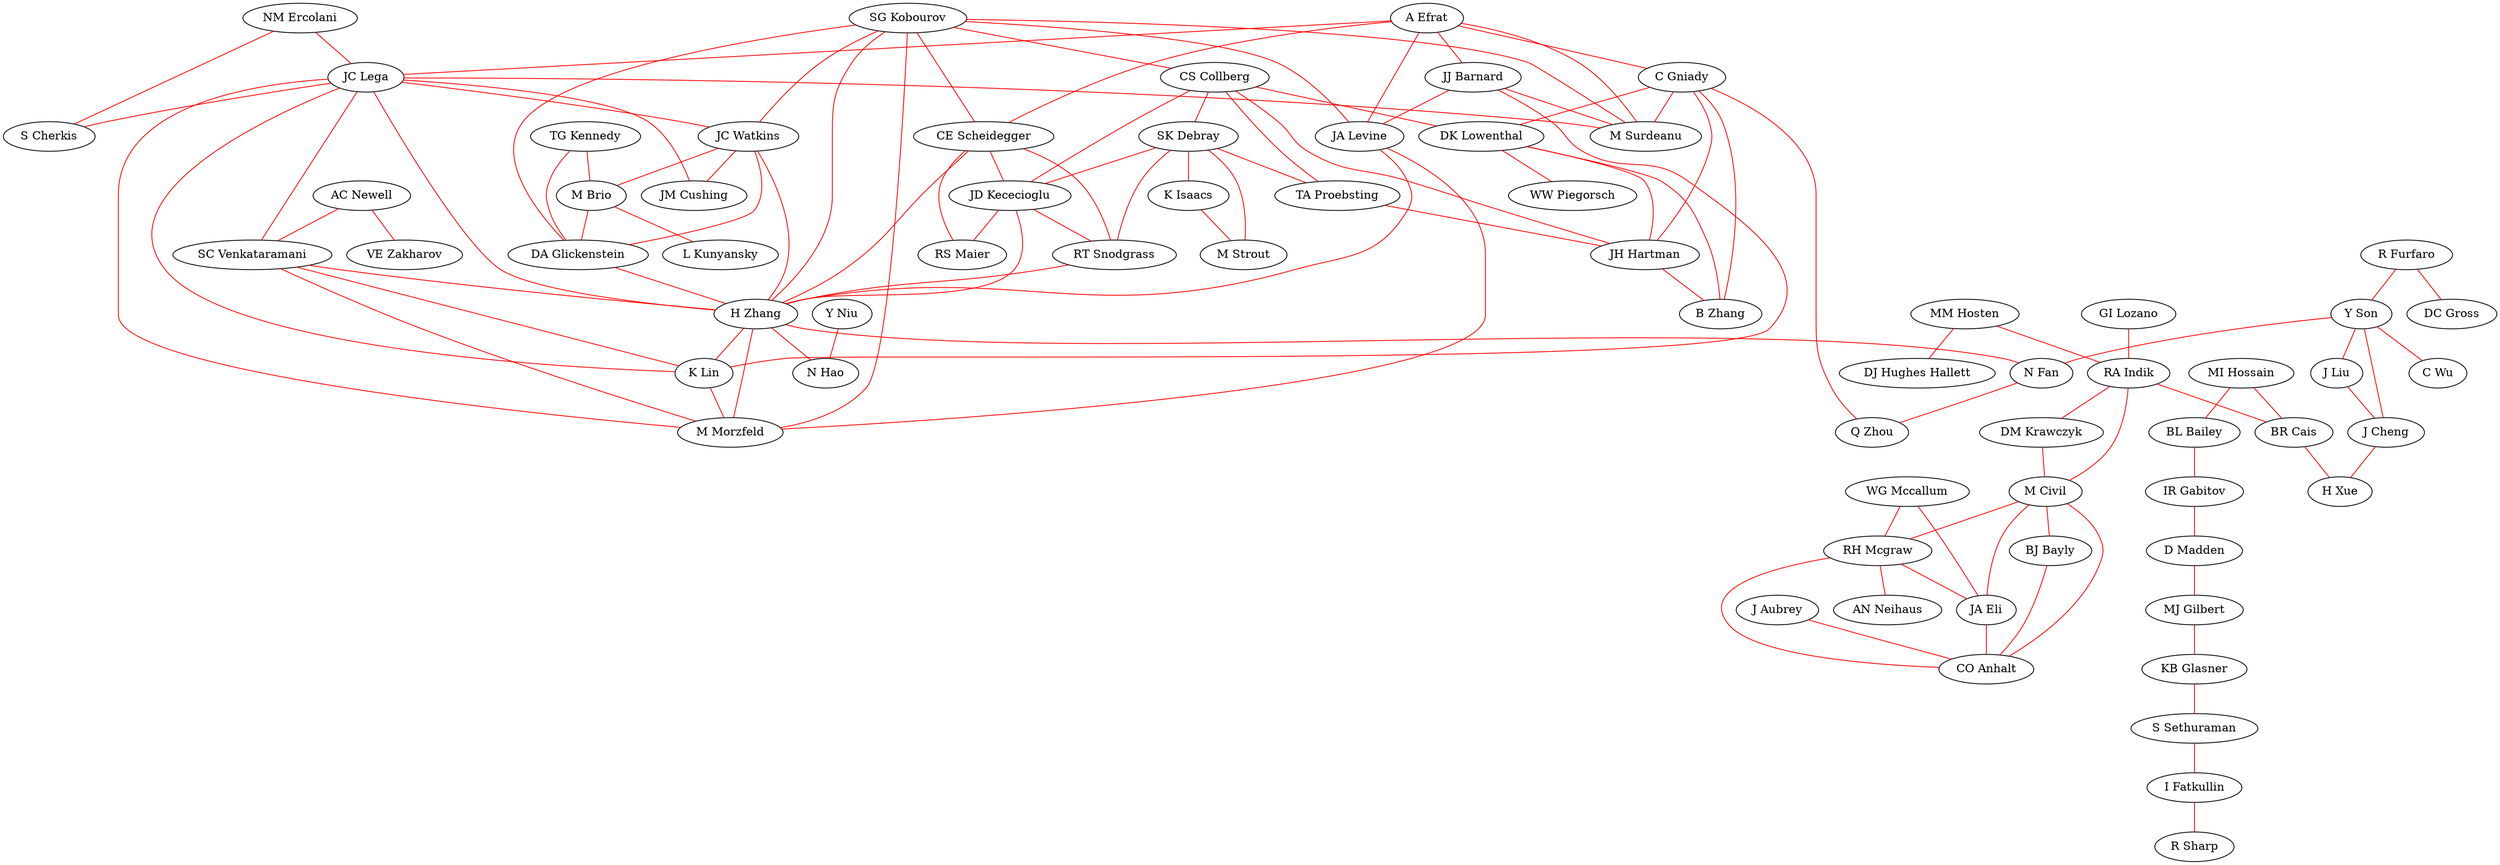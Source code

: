strict graph "" {
	node [label="\N"];
	0	 [label="MM Hosten"];
	1	 [label="DJ Hughes Hallett"];
	0 -- 1	 [color=red,
		edgetype=type1];
	3	 [label="RA Indik"];
	0 -- 3	 [color=red];
	2	 [label="GI Lozano"];
	2 -- 3	 [color=red,
		edgetype=type1];
	24	 [label="DM Krawczyk"];
	3 -- 24	 [color=red,
		edgetype=type1];
	25	 [label="M Civil"];
	3 -- 25	 [color=red,
		edgetype=type1];
	65	 [label="BR Cais"];
	3 -- 65	 [color=red];
	4	 [label="NM Ercolani"];
	6	 [label="JC Lega"];
	4 -- 6	 [color=red,
		edgetype=type1];
	34	 [label="S Cherkis"];
	4 -- 34	 [color=red,
		edgetype=type1];
	5	 [label="A Efrat"];
	5 -- 6	 [color=red,
		edgetype=type1];
	8	 [label="JJ Barnard"];
	5 -- 8	 [color=red,
		edgetype=type1];
	9	 [label="C Gniady"];
	5 -- 9	 [color=red,
		edgetype=type1];
	10	 [label="M Surdeanu"];
	5 -- 10	 [color=red,
		edgetype=type1];
	11	 [label="CE Scheidegger"];
	5 -- 11	 [color=red,
		edgetype=type1];
	12	 [label="JA Levine"];
	5 -- 12	 [color=red,
		edgetype=type1];
	6 -- 10	 [color=red,
		edgetype=type1];
	15	 [label="JC Watkins"];
	6 -- 15	 [color=red,
		edgetype=type1];
	22	 [label="JM Cushing"];
	6 -- 22	 [color=red,
		edgetype=type1];
	33	 [label="SC Venkataramani"];
	6 -- 33	 [color=red,
		edgetype=type1];
	6 -- 34	 [color=red,
		edgetype=type1];
	47	 [label="H Zhang"];
	6 -- 47	 [color=red,
		edgetype=type1];
	50	 [label="K Lin"];
	6 -- 50	 [color=red,
		edgetype=type1];
	52	 [label="M Morzfeld"];
	6 -- 52	 [color=red,
		edgetype=type1];
	7	 [label="SG Kobourov"];
	7 -- 10	 [color=red,
		edgetype=type1];
	7 -- 11	 [color=red,
		edgetype=type1];
	7 -- 12	 [color=red,
		edgetype=type1];
	7 -- 15	 [color=red,
		edgetype=type1];
	16	 [label="CS Collberg"];
	7 -- 16	 [color=red,
		edgetype=type1];
	39	 [label="DA Glickenstein"];
	7 -- 39	 [color=red,
		edgetype=type1];
	7 -- 47	 [color=red,
		edgetype=type1];
	7 -- 52	 [color=red,
		edgetype=type1];
	8 -- 10	 [color=red,
		edgetype=type1];
	8 -- 12	 [color=red,
		edgetype=type1];
	8 -- 50	 [color=red,
		edgetype=type1];
	9 -- 10	 [color=red,
		edgetype=type1];
	18	 [label="DK Lowenthal"];
	9 -- 18	 [color=red,
		edgetype=type1];
	20	 [label="JH Hartman"];
	9 -- 20	 [color=red,
		edgetype=type1];
	48	 [label="B Zhang"];
	9 -- 48	 [color=red,
		edgetype=type1];
	61	 [label="Q Zhou"];
	9 -- 61	 [color=red,
		edgetype=type1];
	21	 [label="JD Kececioglu"];
	11 -- 21	 [color=red,
		edgetype=type1];
	35	 [label="RS Maier"];
	11 -- 35	 [color=red,
		edgetype=type1];
	36	 [label="RT Snodgrass"];
	11 -- 36	 [color=red,
		edgetype=type1];
	11 -- 47	 [color=red,
		edgetype=type1];
	12 -- 47	 [color=red,
		edgetype=type1];
	12 -- 52	 [color=red,
		edgetype=type1];
	13	 [label="MI Hossain"];
	14	 [label="BL Bailey"];
	13 -- 14	 [color=red];
	13 -- 65	 [color=red];
	26	 [label="IR Gabitov"];
	14 -- 26	 [color=red];
	15 -- 22	 [color=red,
		edgetype=type1];
	37	 [label="M Brio"];
	15 -- 37	 [color=red,
		edgetype=type1];
	15 -- 39	 [color=red,
		edgetype=type1];
	15 -- 47	 [color=red,
		edgetype=type1];
	17	 [label="SK Debray"];
	16 -- 17	 [color=red,
		edgetype=type1];
	16 -- 18	 [color=red,
		edgetype=type1];
	19	 [label="TA Proebsting"];
	16 -- 19	 [color=red,
		edgetype=type1];
	16 -- 20	 [color=red,
		edgetype=type1];
	16 -- 21	 [color=red,
		edgetype=type1];
	17 -- 19	 [color=red,
		edgetype=type1];
	17 -- 21	 [color=red,
		edgetype=type1];
	17 -- 36	 [color=red,
		edgetype=type1];
	40	 [label="K Isaacs"];
	17 -- 40	 [color=red,
		edgetype=type1];
	41	 [label="M Strout"];
	17 -- 41	 [color=red,
		edgetype=type1];
	18 -- 20	 [color=red,
		edgetype=type1];
	18 -- 48	 [color=red,
		edgetype=type1];
	49	 [label="WW Piegorsch"];
	18 -- 49	 [color=red,
		edgetype=type1];
	19 -- 20	 [color=red,
		edgetype=type1];
	20 -- 48	 [color=red,
		edgetype=type1];
	21 -- 35	 [color=red,
		edgetype=type1];
	21 -- 36	 [color=red,
		edgetype=type1];
	21 -- 47	 [color=red,
		edgetype=type1];
	23	 [label="AC Newell"];
	31	 [label="VE Zakharov"];
	23 -- 31	 [color=red,
		edgetype=type1];
	23 -- 33	 [color=red,
		edgetype=type1];
	24 -- 25	 [color=red,
		edgetype=type1];
	43	 [label="RH Mcgraw"];
	25 -- 43	 [color=red,
		edgetype=type1];
	44	 [label="JA Eli"];
	25 -- 44	 [color=red,
		edgetype=type1];
	45	 [label="BJ Bayly"];
	25 -- 45	 [color=red,
		edgetype=type1];
	46	 [label="CO Anhalt"];
	25 -- 46	 [color=red,
		edgetype=type1];
	27	 [label="D Madden"];
	26 -- 27	 [color=red];
	29	 [label="MJ Gilbert"];
	27 -- 29	 [color=red];
	28	 [label="J Aubrey"];
	28 -- 46	 [color=red,
		edgetype=type1];
	32	 [label="KB Glasner"];
	29 -- 32	 [color=red];
	30	 [label="TG Kennedy"];
	30 -- 37	 [color=red,
		edgetype=type1];
	30 -- 39	 [color=red,
		edgetype=type1];
	51	 [label="S Sethuraman"];
	32 -- 51	 [color=red];
	33 -- 47	 [color=red,
		edgetype=type1];
	33 -- 50	 [color=red,
		edgetype=type1];
	33 -- 52	 [color=red,
		edgetype=type1];
	36 -- 47	 [color=red,
		edgetype=type1];
	38	 [label="L Kunyansky"];
	37 -- 38	 [color=red,
		edgetype=type1];
	37 -- 39	 [color=red,
		edgetype=type1];
	39 -- 47	 [color=red,
		edgetype=type1];
	40 -- 41	 [color=red,
		edgetype=type1];
	42	 [label="WG Mccallum"];
	42 -- 43	 [color=red,
		edgetype=type1];
	42 -- 44	 [color=red,
		edgetype=type1];
	43 -- 44	 [color=red,
		edgetype=type1];
	43 -- 46	 [color=red,
		edgetype=type1];
	60	 [label="AN Neihaus"];
	43 -- 60	 [color=red,
		edgetype=type1];
	44 -- 46	 [color=red,
		edgetype=type1];
	45 -- 46	 [color=red,
		edgetype=type1];
	47 -- 50	 [color=red,
		edgetype=type1];
	47 -- 52	 [color=red,
		edgetype=type1];
	57	 [label="N Fan"];
	47 -- 57	 [color=red,
		edgetype=type1];
	64	 [label="N Hao"];
	47 -- 64	 [color=red,
		edgetype=type1];
	50 -- 52	 [color=red,
		edgetype=type1];
	62	 [label="I Fatkullin"];
	51 -- 62	 [color=red];
	53	 [label="R Furfaro"];
	54	 [label="Y Son"];
	53 -- 54	 [color=red,
		edgetype=type1];
	55	 [label="DC Gross"];
	53 -- 55	 [color=red,
		edgetype=type1];
	56	 [label="J Liu"];
	54 -- 56	 [color=red,
		edgetype=type1];
	54 -- 57	 [color=red,
		edgetype=type1];
	58	 [label="J Cheng"];
	54 -- 58	 [color=red,
		edgetype=type1];
	59	 [label="C Wu"];
	54 -- 59	 [color=red,
		edgetype=type1];
	56 -- 58	 [color=red,
		edgetype=type1];
	57 -- 61	 [color=red,
		edgetype=type1];
	66	 [label="H Xue"];
	58 -- 66	 [color=red,
		edgetype=type1];
	67	 [label="R Sharp"];
	62 -- 67	 [color=red];
	63	 [label="Y Niu"];
	63 -- 64	 [color=red,
		edgetype=type1];
	65 -- 66	 [color=red,
		edgetype=type1];
}
